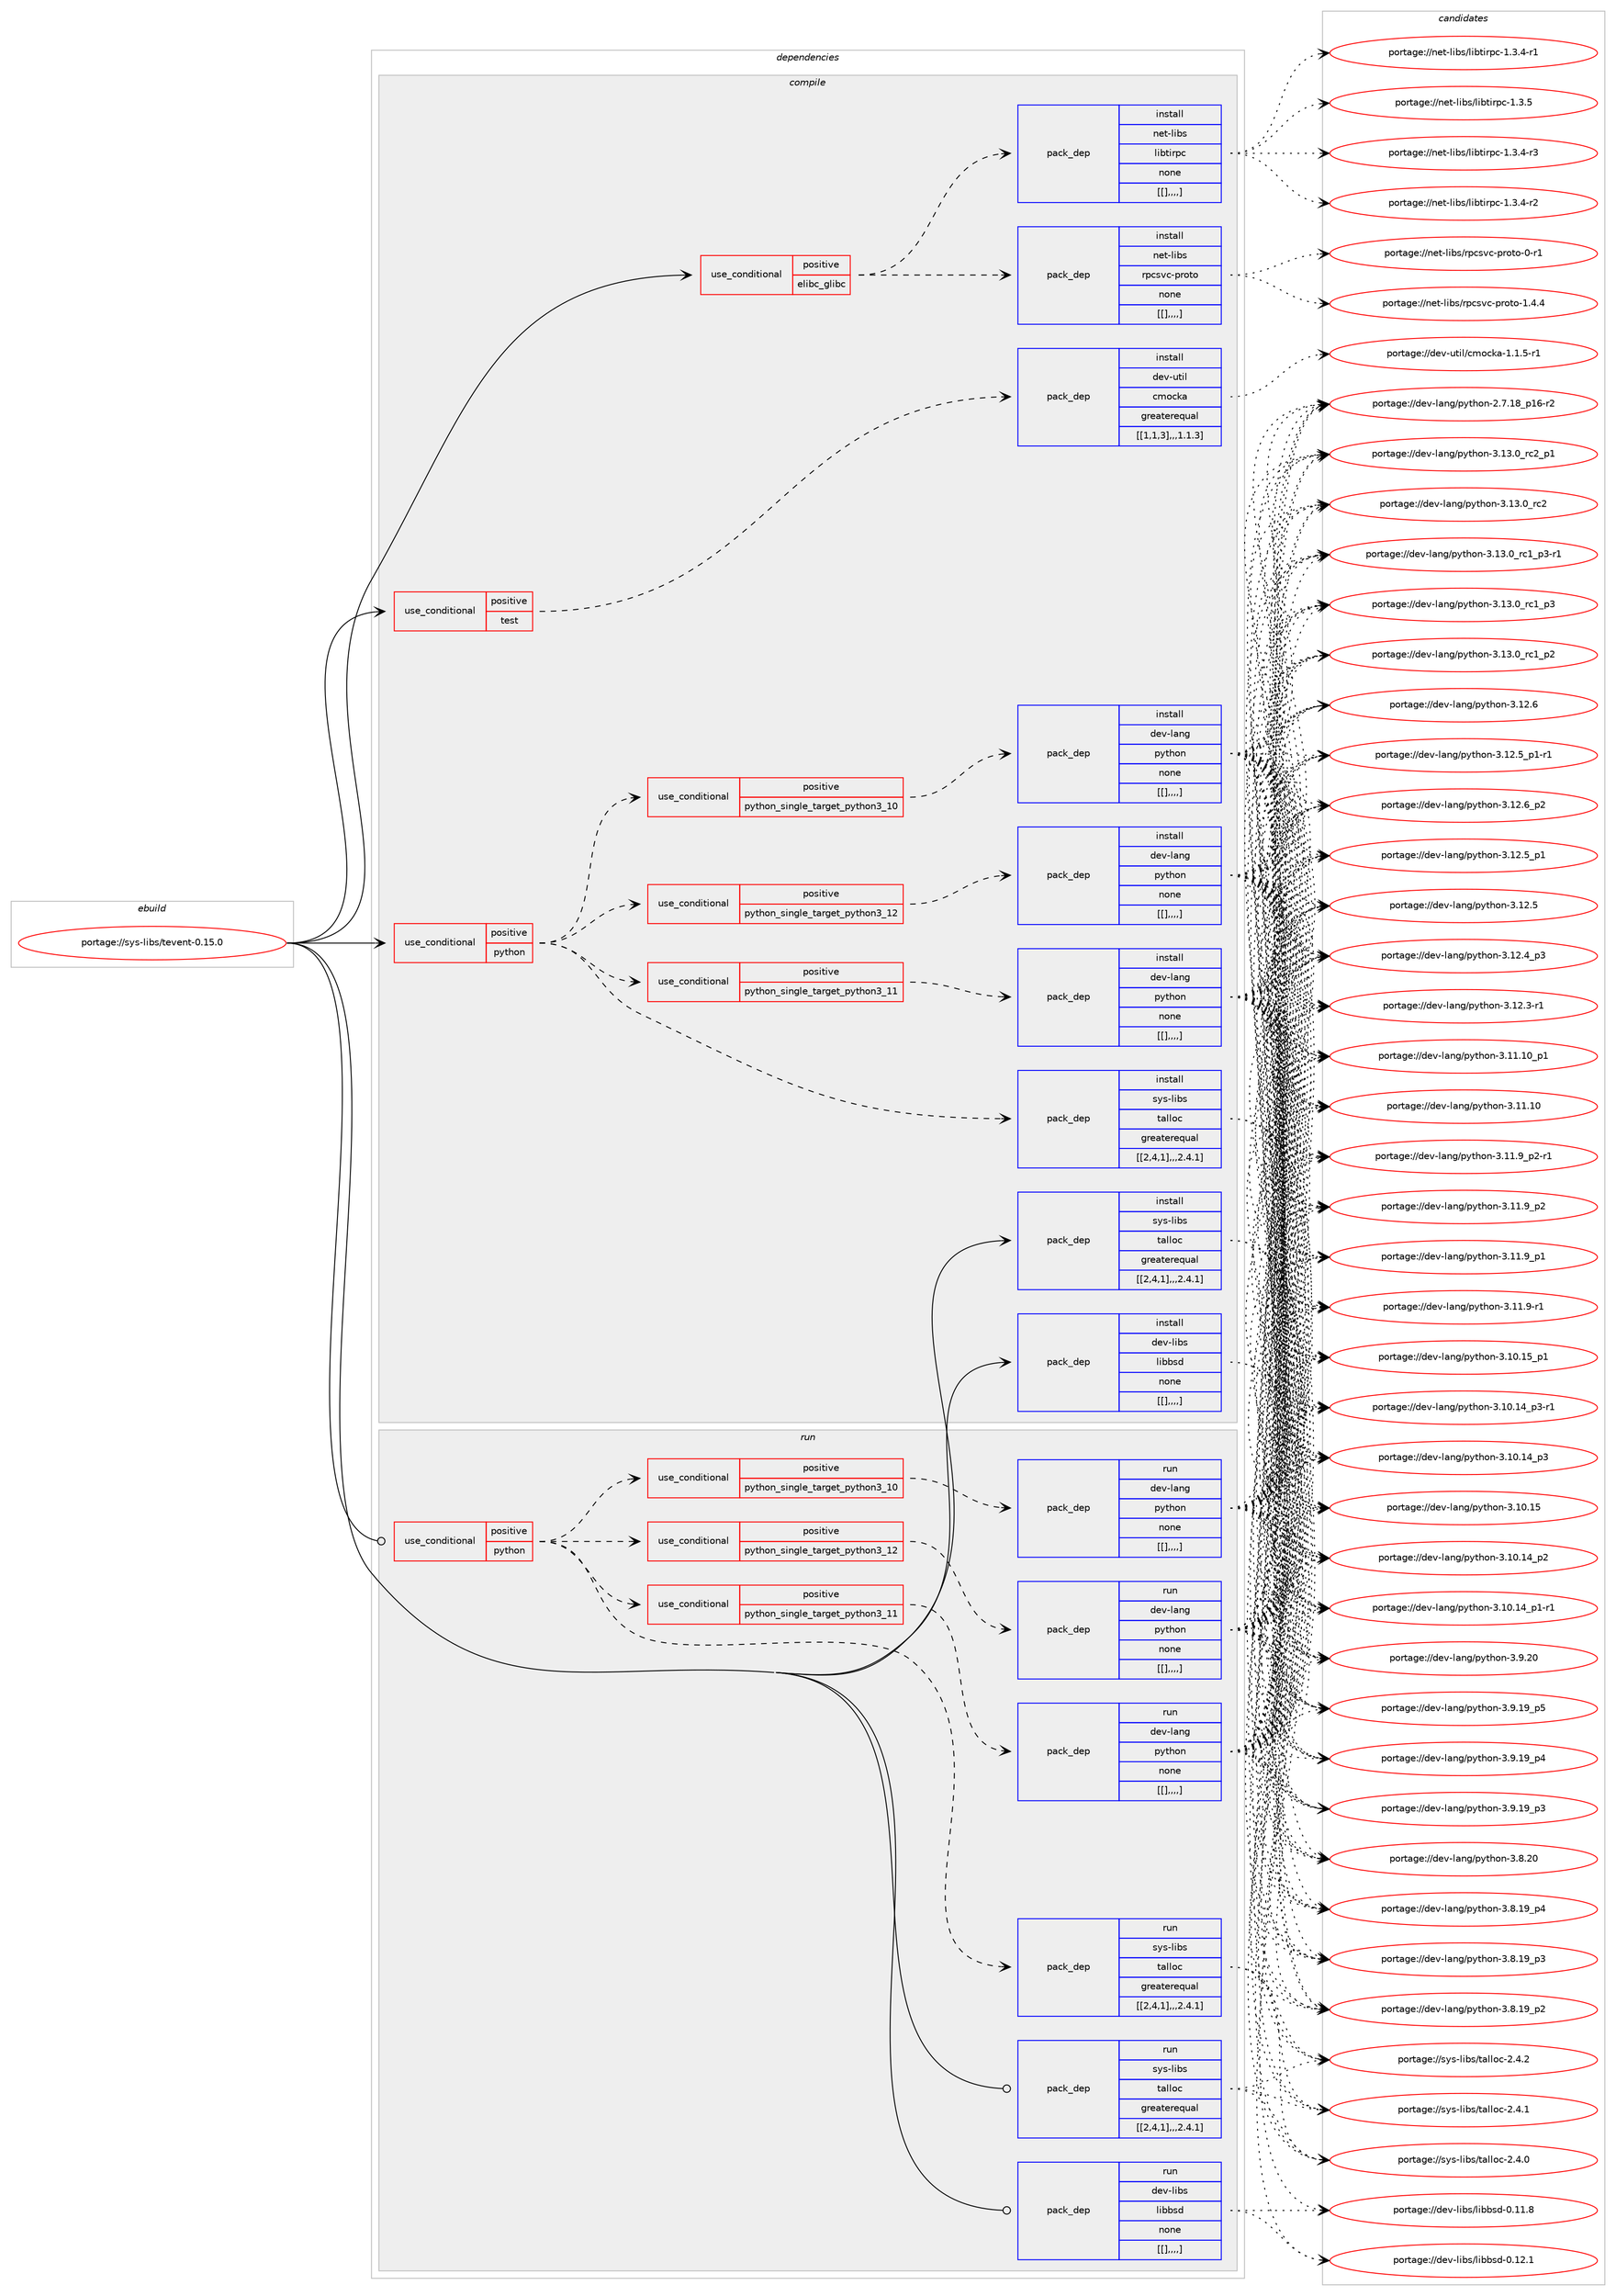 digraph prolog {

# *************
# Graph options
# *************

newrank=true;
concentrate=true;
compound=true;
graph [rankdir=LR,fontname=Helvetica,fontsize=10,ranksep=1.5];#, ranksep=2.5, nodesep=0.2];
edge  [arrowhead=vee];
node  [fontname=Helvetica,fontsize=10];

# **********
# The ebuild
# **********

subgraph cluster_leftcol {
color=gray;
label=<<i>ebuild</i>>;
id [label="portage://sys-libs/tevent-0.15.0", color=red, width=4, href="../sys-libs/tevent-0.15.0.svg"];
}

# ****************
# The dependencies
# ****************

subgraph cluster_midcol {
color=gray;
label=<<i>dependencies</i>>;
subgraph cluster_compile {
fillcolor="#eeeeee";
style=filled;
label=<<i>compile</i>>;
subgraph cond10587 {
dependency28442 [label=<<TABLE BORDER="0" CELLBORDER="1" CELLSPACING="0" CELLPADDING="4"><TR><TD ROWSPAN="3" CELLPADDING="10">use_conditional</TD></TR><TR><TD>positive</TD></TR><TR><TD>elibc_glibc</TD></TR></TABLE>>, shape=none, color=red];
subgraph pack17777 {
dependency28443 [label=<<TABLE BORDER="0" CELLBORDER="1" CELLSPACING="0" CELLPADDING="4" WIDTH="220"><TR><TD ROWSPAN="6" CELLPADDING="30">pack_dep</TD></TR><TR><TD WIDTH="110">install</TD></TR><TR><TD>net-libs</TD></TR><TR><TD>libtirpc</TD></TR><TR><TD>none</TD></TR><TR><TD>[[],,,,]</TD></TR></TABLE>>, shape=none, color=blue];
}
dependency28442:e -> dependency28443:w [weight=20,style="dashed",arrowhead="vee"];
subgraph pack17778 {
dependency28444 [label=<<TABLE BORDER="0" CELLBORDER="1" CELLSPACING="0" CELLPADDING="4" WIDTH="220"><TR><TD ROWSPAN="6" CELLPADDING="30">pack_dep</TD></TR><TR><TD WIDTH="110">install</TD></TR><TR><TD>net-libs</TD></TR><TR><TD>rpcsvc-proto</TD></TR><TR><TD>none</TD></TR><TR><TD>[[],,,,]</TD></TR></TABLE>>, shape=none, color=blue];
}
dependency28442:e -> dependency28444:w [weight=20,style="dashed",arrowhead="vee"];
}
id:e -> dependency28442:w [weight=20,style="solid",arrowhead="vee"];
subgraph cond10588 {
dependency28445 [label=<<TABLE BORDER="0" CELLBORDER="1" CELLSPACING="0" CELLPADDING="4"><TR><TD ROWSPAN="3" CELLPADDING="10">use_conditional</TD></TR><TR><TD>positive</TD></TR><TR><TD>python</TD></TR></TABLE>>, shape=none, color=red];
subgraph cond10589 {
dependency28446 [label=<<TABLE BORDER="0" CELLBORDER="1" CELLSPACING="0" CELLPADDING="4"><TR><TD ROWSPAN="3" CELLPADDING="10">use_conditional</TD></TR><TR><TD>positive</TD></TR><TR><TD>python_single_target_python3_10</TD></TR></TABLE>>, shape=none, color=red];
subgraph pack17779 {
dependency28447 [label=<<TABLE BORDER="0" CELLBORDER="1" CELLSPACING="0" CELLPADDING="4" WIDTH="220"><TR><TD ROWSPAN="6" CELLPADDING="30">pack_dep</TD></TR><TR><TD WIDTH="110">install</TD></TR><TR><TD>dev-lang</TD></TR><TR><TD>python</TD></TR><TR><TD>none</TD></TR><TR><TD>[[],,,,]</TD></TR></TABLE>>, shape=none, color=blue];
}
dependency28446:e -> dependency28447:w [weight=20,style="dashed",arrowhead="vee"];
}
dependency28445:e -> dependency28446:w [weight=20,style="dashed",arrowhead="vee"];
subgraph cond10590 {
dependency28448 [label=<<TABLE BORDER="0" CELLBORDER="1" CELLSPACING="0" CELLPADDING="4"><TR><TD ROWSPAN="3" CELLPADDING="10">use_conditional</TD></TR><TR><TD>positive</TD></TR><TR><TD>python_single_target_python3_11</TD></TR></TABLE>>, shape=none, color=red];
subgraph pack17780 {
dependency28449 [label=<<TABLE BORDER="0" CELLBORDER="1" CELLSPACING="0" CELLPADDING="4" WIDTH="220"><TR><TD ROWSPAN="6" CELLPADDING="30">pack_dep</TD></TR><TR><TD WIDTH="110">install</TD></TR><TR><TD>dev-lang</TD></TR><TR><TD>python</TD></TR><TR><TD>none</TD></TR><TR><TD>[[],,,,]</TD></TR></TABLE>>, shape=none, color=blue];
}
dependency28448:e -> dependency28449:w [weight=20,style="dashed",arrowhead="vee"];
}
dependency28445:e -> dependency28448:w [weight=20,style="dashed",arrowhead="vee"];
subgraph cond10591 {
dependency28450 [label=<<TABLE BORDER="0" CELLBORDER="1" CELLSPACING="0" CELLPADDING="4"><TR><TD ROWSPAN="3" CELLPADDING="10">use_conditional</TD></TR><TR><TD>positive</TD></TR><TR><TD>python_single_target_python3_12</TD></TR></TABLE>>, shape=none, color=red];
subgraph pack17781 {
dependency28451 [label=<<TABLE BORDER="0" CELLBORDER="1" CELLSPACING="0" CELLPADDING="4" WIDTH="220"><TR><TD ROWSPAN="6" CELLPADDING="30">pack_dep</TD></TR><TR><TD WIDTH="110">install</TD></TR><TR><TD>dev-lang</TD></TR><TR><TD>python</TD></TR><TR><TD>none</TD></TR><TR><TD>[[],,,,]</TD></TR></TABLE>>, shape=none, color=blue];
}
dependency28450:e -> dependency28451:w [weight=20,style="dashed",arrowhead="vee"];
}
dependency28445:e -> dependency28450:w [weight=20,style="dashed",arrowhead="vee"];
subgraph pack17782 {
dependency28452 [label=<<TABLE BORDER="0" CELLBORDER="1" CELLSPACING="0" CELLPADDING="4" WIDTH="220"><TR><TD ROWSPAN="6" CELLPADDING="30">pack_dep</TD></TR><TR><TD WIDTH="110">install</TD></TR><TR><TD>sys-libs</TD></TR><TR><TD>talloc</TD></TR><TR><TD>greaterequal</TD></TR><TR><TD>[[2,4,1],,,2.4.1]</TD></TR></TABLE>>, shape=none, color=blue];
}
dependency28445:e -> dependency28452:w [weight=20,style="dashed",arrowhead="vee"];
}
id:e -> dependency28445:w [weight=20,style="solid",arrowhead="vee"];
subgraph cond10592 {
dependency28453 [label=<<TABLE BORDER="0" CELLBORDER="1" CELLSPACING="0" CELLPADDING="4"><TR><TD ROWSPAN="3" CELLPADDING="10">use_conditional</TD></TR><TR><TD>positive</TD></TR><TR><TD>test</TD></TR></TABLE>>, shape=none, color=red];
subgraph pack17783 {
dependency28454 [label=<<TABLE BORDER="0" CELLBORDER="1" CELLSPACING="0" CELLPADDING="4" WIDTH="220"><TR><TD ROWSPAN="6" CELLPADDING="30">pack_dep</TD></TR><TR><TD WIDTH="110">install</TD></TR><TR><TD>dev-util</TD></TR><TR><TD>cmocka</TD></TR><TR><TD>greaterequal</TD></TR><TR><TD>[[1,1,3],,,1.1.3]</TD></TR></TABLE>>, shape=none, color=blue];
}
dependency28453:e -> dependency28454:w [weight=20,style="dashed",arrowhead="vee"];
}
id:e -> dependency28453:w [weight=20,style="solid",arrowhead="vee"];
subgraph pack17784 {
dependency28455 [label=<<TABLE BORDER="0" CELLBORDER="1" CELLSPACING="0" CELLPADDING="4" WIDTH="220"><TR><TD ROWSPAN="6" CELLPADDING="30">pack_dep</TD></TR><TR><TD WIDTH="110">install</TD></TR><TR><TD>dev-libs</TD></TR><TR><TD>libbsd</TD></TR><TR><TD>none</TD></TR><TR><TD>[[],,,,]</TD></TR></TABLE>>, shape=none, color=blue];
}
id:e -> dependency28455:w [weight=20,style="solid",arrowhead="vee"];
subgraph pack17785 {
dependency28456 [label=<<TABLE BORDER="0" CELLBORDER="1" CELLSPACING="0" CELLPADDING="4" WIDTH="220"><TR><TD ROWSPAN="6" CELLPADDING="30">pack_dep</TD></TR><TR><TD WIDTH="110">install</TD></TR><TR><TD>sys-libs</TD></TR><TR><TD>talloc</TD></TR><TR><TD>greaterequal</TD></TR><TR><TD>[[2,4,1],,,2.4.1]</TD></TR></TABLE>>, shape=none, color=blue];
}
id:e -> dependency28456:w [weight=20,style="solid",arrowhead="vee"];
}
subgraph cluster_compileandrun {
fillcolor="#eeeeee";
style=filled;
label=<<i>compile and run</i>>;
}
subgraph cluster_run {
fillcolor="#eeeeee";
style=filled;
label=<<i>run</i>>;
subgraph cond10593 {
dependency28457 [label=<<TABLE BORDER="0" CELLBORDER="1" CELLSPACING="0" CELLPADDING="4"><TR><TD ROWSPAN="3" CELLPADDING="10">use_conditional</TD></TR><TR><TD>positive</TD></TR><TR><TD>python</TD></TR></TABLE>>, shape=none, color=red];
subgraph cond10594 {
dependency28458 [label=<<TABLE BORDER="0" CELLBORDER="1" CELLSPACING="0" CELLPADDING="4"><TR><TD ROWSPAN="3" CELLPADDING="10">use_conditional</TD></TR><TR><TD>positive</TD></TR><TR><TD>python_single_target_python3_10</TD></TR></TABLE>>, shape=none, color=red];
subgraph pack17786 {
dependency28459 [label=<<TABLE BORDER="0" CELLBORDER="1" CELLSPACING="0" CELLPADDING="4" WIDTH="220"><TR><TD ROWSPAN="6" CELLPADDING="30">pack_dep</TD></TR><TR><TD WIDTH="110">run</TD></TR><TR><TD>dev-lang</TD></TR><TR><TD>python</TD></TR><TR><TD>none</TD></TR><TR><TD>[[],,,,]</TD></TR></TABLE>>, shape=none, color=blue];
}
dependency28458:e -> dependency28459:w [weight=20,style="dashed",arrowhead="vee"];
}
dependency28457:e -> dependency28458:w [weight=20,style="dashed",arrowhead="vee"];
subgraph cond10595 {
dependency28460 [label=<<TABLE BORDER="0" CELLBORDER="1" CELLSPACING="0" CELLPADDING="4"><TR><TD ROWSPAN="3" CELLPADDING="10">use_conditional</TD></TR><TR><TD>positive</TD></TR><TR><TD>python_single_target_python3_11</TD></TR></TABLE>>, shape=none, color=red];
subgraph pack17787 {
dependency28461 [label=<<TABLE BORDER="0" CELLBORDER="1" CELLSPACING="0" CELLPADDING="4" WIDTH="220"><TR><TD ROWSPAN="6" CELLPADDING="30">pack_dep</TD></TR><TR><TD WIDTH="110">run</TD></TR><TR><TD>dev-lang</TD></TR><TR><TD>python</TD></TR><TR><TD>none</TD></TR><TR><TD>[[],,,,]</TD></TR></TABLE>>, shape=none, color=blue];
}
dependency28460:e -> dependency28461:w [weight=20,style="dashed",arrowhead="vee"];
}
dependency28457:e -> dependency28460:w [weight=20,style="dashed",arrowhead="vee"];
subgraph cond10596 {
dependency28462 [label=<<TABLE BORDER="0" CELLBORDER="1" CELLSPACING="0" CELLPADDING="4"><TR><TD ROWSPAN="3" CELLPADDING="10">use_conditional</TD></TR><TR><TD>positive</TD></TR><TR><TD>python_single_target_python3_12</TD></TR></TABLE>>, shape=none, color=red];
subgraph pack17788 {
dependency28463 [label=<<TABLE BORDER="0" CELLBORDER="1" CELLSPACING="0" CELLPADDING="4" WIDTH="220"><TR><TD ROWSPAN="6" CELLPADDING="30">pack_dep</TD></TR><TR><TD WIDTH="110">run</TD></TR><TR><TD>dev-lang</TD></TR><TR><TD>python</TD></TR><TR><TD>none</TD></TR><TR><TD>[[],,,,]</TD></TR></TABLE>>, shape=none, color=blue];
}
dependency28462:e -> dependency28463:w [weight=20,style="dashed",arrowhead="vee"];
}
dependency28457:e -> dependency28462:w [weight=20,style="dashed",arrowhead="vee"];
subgraph pack17789 {
dependency28464 [label=<<TABLE BORDER="0" CELLBORDER="1" CELLSPACING="0" CELLPADDING="4" WIDTH="220"><TR><TD ROWSPAN="6" CELLPADDING="30">pack_dep</TD></TR><TR><TD WIDTH="110">run</TD></TR><TR><TD>sys-libs</TD></TR><TR><TD>talloc</TD></TR><TR><TD>greaterequal</TD></TR><TR><TD>[[2,4,1],,,2.4.1]</TD></TR></TABLE>>, shape=none, color=blue];
}
dependency28457:e -> dependency28464:w [weight=20,style="dashed",arrowhead="vee"];
}
id:e -> dependency28457:w [weight=20,style="solid",arrowhead="odot"];
subgraph pack17790 {
dependency28465 [label=<<TABLE BORDER="0" CELLBORDER="1" CELLSPACING="0" CELLPADDING="4" WIDTH="220"><TR><TD ROWSPAN="6" CELLPADDING="30">pack_dep</TD></TR><TR><TD WIDTH="110">run</TD></TR><TR><TD>dev-libs</TD></TR><TR><TD>libbsd</TD></TR><TR><TD>none</TD></TR><TR><TD>[[],,,,]</TD></TR></TABLE>>, shape=none, color=blue];
}
id:e -> dependency28465:w [weight=20,style="solid",arrowhead="odot"];
subgraph pack17791 {
dependency28466 [label=<<TABLE BORDER="0" CELLBORDER="1" CELLSPACING="0" CELLPADDING="4" WIDTH="220"><TR><TD ROWSPAN="6" CELLPADDING="30">pack_dep</TD></TR><TR><TD WIDTH="110">run</TD></TR><TR><TD>sys-libs</TD></TR><TR><TD>talloc</TD></TR><TR><TD>greaterequal</TD></TR><TR><TD>[[2,4,1],,,2.4.1]</TD></TR></TABLE>>, shape=none, color=blue];
}
id:e -> dependency28466:w [weight=20,style="solid",arrowhead="odot"];
}
}

# **************
# The candidates
# **************

subgraph cluster_choices {
rank=same;
color=gray;
label=<<i>candidates</i>>;

subgraph choice17777 {
color=black;
nodesep=1;
choice1101011164510810598115471081059811610511411299454946514653 [label="portage://net-libs/libtirpc-1.3.5", color=red, width=4,href="../net-libs/libtirpc-1.3.5.svg"];
choice11010111645108105981154710810598116105114112994549465146524511451 [label="portage://net-libs/libtirpc-1.3.4-r3", color=red, width=4,href="../net-libs/libtirpc-1.3.4-r3.svg"];
choice11010111645108105981154710810598116105114112994549465146524511450 [label="portage://net-libs/libtirpc-1.3.4-r2", color=red, width=4,href="../net-libs/libtirpc-1.3.4-r2.svg"];
choice11010111645108105981154710810598116105114112994549465146524511449 [label="portage://net-libs/libtirpc-1.3.4-r1", color=red, width=4,href="../net-libs/libtirpc-1.3.4-r1.svg"];
dependency28443:e -> choice1101011164510810598115471081059811610511411299454946514653:w [style=dotted,weight="100"];
dependency28443:e -> choice11010111645108105981154710810598116105114112994549465146524511451:w [style=dotted,weight="100"];
dependency28443:e -> choice11010111645108105981154710810598116105114112994549465146524511450:w [style=dotted,weight="100"];
dependency28443:e -> choice11010111645108105981154710810598116105114112994549465146524511449:w [style=dotted,weight="100"];
}
subgraph choice17778 {
color=black;
nodesep=1;
choice110101116451081059811547114112991151189945112114111116111454946524652 [label="portage://net-libs/rpcsvc-proto-1.4.4", color=red, width=4,href="../net-libs/rpcsvc-proto-1.4.4.svg"];
choice11010111645108105981154711411299115118994511211411111611145484511449 [label="portage://net-libs/rpcsvc-proto-0-r1", color=red, width=4,href="../net-libs/rpcsvc-proto-0-r1.svg"];
dependency28444:e -> choice110101116451081059811547114112991151189945112114111116111454946524652:w [style=dotted,weight="100"];
dependency28444:e -> choice11010111645108105981154711411299115118994511211411111611145484511449:w [style=dotted,weight="100"];
}
subgraph choice17779 {
color=black;
nodesep=1;
choice100101118451089711010347112121116104111110455146495146489511499509511249 [label="portage://dev-lang/python-3.13.0_rc2_p1", color=red, width=4,href="../dev-lang/python-3.13.0_rc2_p1.svg"];
choice10010111845108971101034711212111610411111045514649514648951149950 [label="portage://dev-lang/python-3.13.0_rc2", color=red, width=4,href="../dev-lang/python-3.13.0_rc2.svg"];
choice1001011184510897110103471121211161041111104551464951464895114994995112514511449 [label="portage://dev-lang/python-3.13.0_rc1_p3-r1", color=red, width=4,href="../dev-lang/python-3.13.0_rc1_p3-r1.svg"];
choice100101118451089711010347112121116104111110455146495146489511499499511251 [label="portage://dev-lang/python-3.13.0_rc1_p3", color=red, width=4,href="../dev-lang/python-3.13.0_rc1_p3.svg"];
choice100101118451089711010347112121116104111110455146495146489511499499511250 [label="portage://dev-lang/python-3.13.0_rc1_p2", color=red, width=4,href="../dev-lang/python-3.13.0_rc1_p2.svg"];
choice100101118451089711010347112121116104111110455146495046549511250 [label="portage://dev-lang/python-3.12.6_p2", color=red, width=4,href="../dev-lang/python-3.12.6_p2.svg"];
choice10010111845108971101034711212111610411111045514649504654 [label="portage://dev-lang/python-3.12.6", color=red, width=4,href="../dev-lang/python-3.12.6.svg"];
choice1001011184510897110103471121211161041111104551464950465395112494511449 [label="portage://dev-lang/python-3.12.5_p1-r1", color=red, width=4,href="../dev-lang/python-3.12.5_p1-r1.svg"];
choice100101118451089711010347112121116104111110455146495046539511249 [label="portage://dev-lang/python-3.12.5_p1", color=red, width=4,href="../dev-lang/python-3.12.5_p1.svg"];
choice10010111845108971101034711212111610411111045514649504653 [label="portage://dev-lang/python-3.12.5", color=red, width=4,href="../dev-lang/python-3.12.5.svg"];
choice100101118451089711010347112121116104111110455146495046529511251 [label="portage://dev-lang/python-3.12.4_p3", color=red, width=4,href="../dev-lang/python-3.12.4_p3.svg"];
choice100101118451089711010347112121116104111110455146495046514511449 [label="portage://dev-lang/python-3.12.3-r1", color=red, width=4,href="../dev-lang/python-3.12.3-r1.svg"];
choice10010111845108971101034711212111610411111045514649494649489511249 [label="portage://dev-lang/python-3.11.10_p1", color=red, width=4,href="../dev-lang/python-3.11.10_p1.svg"];
choice1001011184510897110103471121211161041111104551464949464948 [label="portage://dev-lang/python-3.11.10", color=red, width=4,href="../dev-lang/python-3.11.10.svg"];
choice1001011184510897110103471121211161041111104551464949465795112504511449 [label="portage://dev-lang/python-3.11.9_p2-r1", color=red, width=4,href="../dev-lang/python-3.11.9_p2-r1.svg"];
choice100101118451089711010347112121116104111110455146494946579511250 [label="portage://dev-lang/python-3.11.9_p2", color=red, width=4,href="../dev-lang/python-3.11.9_p2.svg"];
choice100101118451089711010347112121116104111110455146494946579511249 [label="portage://dev-lang/python-3.11.9_p1", color=red, width=4,href="../dev-lang/python-3.11.9_p1.svg"];
choice100101118451089711010347112121116104111110455146494946574511449 [label="portage://dev-lang/python-3.11.9-r1", color=red, width=4,href="../dev-lang/python-3.11.9-r1.svg"];
choice10010111845108971101034711212111610411111045514649484649539511249 [label="portage://dev-lang/python-3.10.15_p1", color=red, width=4,href="../dev-lang/python-3.10.15_p1.svg"];
choice1001011184510897110103471121211161041111104551464948464953 [label="portage://dev-lang/python-3.10.15", color=red, width=4,href="../dev-lang/python-3.10.15.svg"];
choice100101118451089711010347112121116104111110455146494846495295112514511449 [label="portage://dev-lang/python-3.10.14_p3-r1", color=red, width=4,href="../dev-lang/python-3.10.14_p3-r1.svg"];
choice10010111845108971101034711212111610411111045514649484649529511251 [label="portage://dev-lang/python-3.10.14_p3", color=red, width=4,href="../dev-lang/python-3.10.14_p3.svg"];
choice10010111845108971101034711212111610411111045514649484649529511250 [label="portage://dev-lang/python-3.10.14_p2", color=red, width=4,href="../dev-lang/python-3.10.14_p2.svg"];
choice100101118451089711010347112121116104111110455146494846495295112494511449 [label="portage://dev-lang/python-3.10.14_p1-r1", color=red, width=4,href="../dev-lang/python-3.10.14_p1-r1.svg"];
choice10010111845108971101034711212111610411111045514657465048 [label="portage://dev-lang/python-3.9.20", color=red, width=4,href="../dev-lang/python-3.9.20.svg"];
choice100101118451089711010347112121116104111110455146574649579511253 [label="portage://dev-lang/python-3.9.19_p5", color=red, width=4,href="../dev-lang/python-3.9.19_p5.svg"];
choice100101118451089711010347112121116104111110455146574649579511252 [label="portage://dev-lang/python-3.9.19_p4", color=red, width=4,href="../dev-lang/python-3.9.19_p4.svg"];
choice100101118451089711010347112121116104111110455146574649579511251 [label="portage://dev-lang/python-3.9.19_p3", color=red, width=4,href="../dev-lang/python-3.9.19_p3.svg"];
choice10010111845108971101034711212111610411111045514656465048 [label="portage://dev-lang/python-3.8.20", color=red, width=4,href="../dev-lang/python-3.8.20.svg"];
choice100101118451089711010347112121116104111110455146564649579511252 [label="portage://dev-lang/python-3.8.19_p4", color=red, width=4,href="../dev-lang/python-3.8.19_p4.svg"];
choice100101118451089711010347112121116104111110455146564649579511251 [label="portage://dev-lang/python-3.8.19_p3", color=red, width=4,href="../dev-lang/python-3.8.19_p3.svg"];
choice100101118451089711010347112121116104111110455146564649579511250 [label="portage://dev-lang/python-3.8.19_p2", color=red, width=4,href="../dev-lang/python-3.8.19_p2.svg"];
choice100101118451089711010347112121116104111110455046554649569511249544511450 [label="portage://dev-lang/python-2.7.18_p16-r2", color=red, width=4,href="../dev-lang/python-2.7.18_p16-r2.svg"];
dependency28447:e -> choice100101118451089711010347112121116104111110455146495146489511499509511249:w [style=dotted,weight="100"];
dependency28447:e -> choice10010111845108971101034711212111610411111045514649514648951149950:w [style=dotted,weight="100"];
dependency28447:e -> choice1001011184510897110103471121211161041111104551464951464895114994995112514511449:w [style=dotted,weight="100"];
dependency28447:e -> choice100101118451089711010347112121116104111110455146495146489511499499511251:w [style=dotted,weight="100"];
dependency28447:e -> choice100101118451089711010347112121116104111110455146495146489511499499511250:w [style=dotted,weight="100"];
dependency28447:e -> choice100101118451089711010347112121116104111110455146495046549511250:w [style=dotted,weight="100"];
dependency28447:e -> choice10010111845108971101034711212111610411111045514649504654:w [style=dotted,weight="100"];
dependency28447:e -> choice1001011184510897110103471121211161041111104551464950465395112494511449:w [style=dotted,weight="100"];
dependency28447:e -> choice100101118451089711010347112121116104111110455146495046539511249:w [style=dotted,weight="100"];
dependency28447:e -> choice10010111845108971101034711212111610411111045514649504653:w [style=dotted,weight="100"];
dependency28447:e -> choice100101118451089711010347112121116104111110455146495046529511251:w [style=dotted,weight="100"];
dependency28447:e -> choice100101118451089711010347112121116104111110455146495046514511449:w [style=dotted,weight="100"];
dependency28447:e -> choice10010111845108971101034711212111610411111045514649494649489511249:w [style=dotted,weight="100"];
dependency28447:e -> choice1001011184510897110103471121211161041111104551464949464948:w [style=dotted,weight="100"];
dependency28447:e -> choice1001011184510897110103471121211161041111104551464949465795112504511449:w [style=dotted,weight="100"];
dependency28447:e -> choice100101118451089711010347112121116104111110455146494946579511250:w [style=dotted,weight="100"];
dependency28447:e -> choice100101118451089711010347112121116104111110455146494946579511249:w [style=dotted,weight="100"];
dependency28447:e -> choice100101118451089711010347112121116104111110455146494946574511449:w [style=dotted,weight="100"];
dependency28447:e -> choice10010111845108971101034711212111610411111045514649484649539511249:w [style=dotted,weight="100"];
dependency28447:e -> choice1001011184510897110103471121211161041111104551464948464953:w [style=dotted,weight="100"];
dependency28447:e -> choice100101118451089711010347112121116104111110455146494846495295112514511449:w [style=dotted,weight="100"];
dependency28447:e -> choice10010111845108971101034711212111610411111045514649484649529511251:w [style=dotted,weight="100"];
dependency28447:e -> choice10010111845108971101034711212111610411111045514649484649529511250:w [style=dotted,weight="100"];
dependency28447:e -> choice100101118451089711010347112121116104111110455146494846495295112494511449:w [style=dotted,weight="100"];
dependency28447:e -> choice10010111845108971101034711212111610411111045514657465048:w [style=dotted,weight="100"];
dependency28447:e -> choice100101118451089711010347112121116104111110455146574649579511253:w [style=dotted,weight="100"];
dependency28447:e -> choice100101118451089711010347112121116104111110455146574649579511252:w [style=dotted,weight="100"];
dependency28447:e -> choice100101118451089711010347112121116104111110455146574649579511251:w [style=dotted,weight="100"];
dependency28447:e -> choice10010111845108971101034711212111610411111045514656465048:w [style=dotted,weight="100"];
dependency28447:e -> choice100101118451089711010347112121116104111110455146564649579511252:w [style=dotted,weight="100"];
dependency28447:e -> choice100101118451089711010347112121116104111110455146564649579511251:w [style=dotted,weight="100"];
dependency28447:e -> choice100101118451089711010347112121116104111110455146564649579511250:w [style=dotted,weight="100"];
dependency28447:e -> choice100101118451089711010347112121116104111110455046554649569511249544511450:w [style=dotted,weight="100"];
}
subgraph choice17780 {
color=black;
nodesep=1;
choice100101118451089711010347112121116104111110455146495146489511499509511249 [label="portage://dev-lang/python-3.13.0_rc2_p1", color=red, width=4,href="../dev-lang/python-3.13.0_rc2_p1.svg"];
choice10010111845108971101034711212111610411111045514649514648951149950 [label="portage://dev-lang/python-3.13.0_rc2", color=red, width=4,href="../dev-lang/python-3.13.0_rc2.svg"];
choice1001011184510897110103471121211161041111104551464951464895114994995112514511449 [label="portage://dev-lang/python-3.13.0_rc1_p3-r1", color=red, width=4,href="../dev-lang/python-3.13.0_rc1_p3-r1.svg"];
choice100101118451089711010347112121116104111110455146495146489511499499511251 [label="portage://dev-lang/python-3.13.0_rc1_p3", color=red, width=4,href="../dev-lang/python-3.13.0_rc1_p3.svg"];
choice100101118451089711010347112121116104111110455146495146489511499499511250 [label="portage://dev-lang/python-3.13.0_rc1_p2", color=red, width=4,href="../dev-lang/python-3.13.0_rc1_p2.svg"];
choice100101118451089711010347112121116104111110455146495046549511250 [label="portage://dev-lang/python-3.12.6_p2", color=red, width=4,href="../dev-lang/python-3.12.6_p2.svg"];
choice10010111845108971101034711212111610411111045514649504654 [label="portage://dev-lang/python-3.12.6", color=red, width=4,href="../dev-lang/python-3.12.6.svg"];
choice1001011184510897110103471121211161041111104551464950465395112494511449 [label="portage://dev-lang/python-3.12.5_p1-r1", color=red, width=4,href="../dev-lang/python-3.12.5_p1-r1.svg"];
choice100101118451089711010347112121116104111110455146495046539511249 [label="portage://dev-lang/python-3.12.5_p1", color=red, width=4,href="../dev-lang/python-3.12.5_p1.svg"];
choice10010111845108971101034711212111610411111045514649504653 [label="portage://dev-lang/python-3.12.5", color=red, width=4,href="../dev-lang/python-3.12.5.svg"];
choice100101118451089711010347112121116104111110455146495046529511251 [label="portage://dev-lang/python-3.12.4_p3", color=red, width=4,href="../dev-lang/python-3.12.4_p3.svg"];
choice100101118451089711010347112121116104111110455146495046514511449 [label="portage://dev-lang/python-3.12.3-r1", color=red, width=4,href="../dev-lang/python-3.12.3-r1.svg"];
choice10010111845108971101034711212111610411111045514649494649489511249 [label="portage://dev-lang/python-3.11.10_p1", color=red, width=4,href="../dev-lang/python-3.11.10_p1.svg"];
choice1001011184510897110103471121211161041111104551464949464948 [label="portage://dev-lang/python-3.11.10", color=red, width=4,href="../dev-lang/python-3.11.10.svg"];
choice1001011184510897110103471121211161041111104551464949465795112504511449 [label="portage://dev-lang/python-3.11.9_p2-r1", color=red, width=4,href="../dev-lang/python-3.11.9_p2-r1.svg"];
choice100101118451089711010347112121116104111110455146494946579511250 [label="portage://dev-lang/python-3.11.9_p2", color=red, width=4,href="../dev-lang/python-3.11.9_p2.svg"];
choice100101118451089711010347112121116104111110455146494946579511249 [label="portage://dev-lang/python-3.11.9_p1", color=red, width=4,href="../dev-lang/python-3.11.9_p1.svg"];
choice100101118451089711010347112121116104111110455146494946574511449 [label="portage://dev-lang/python-3.11.9-r1", color=red, width=4,href="../dev-lang/python-3.11.9-r1.svg"];
choice10010111845108971101034711212111610411111045514649484649539511249 [label="portage://dev-lang/python-3.10.15_p1", color=red, width=4,href="../dev-lang/python-3.10.15_p1.svg"];
choice1001011184510897110103471121211161041111104551464948464953 [label="portage://dev-lang/python-3.10.15", color=red, width=4,href="../dev-lang/python-3.10.15.svg"];
choice100101118451089711010347112121116104111110455146494846495295112514511449 [label="portage://dev-lang/python-3.10.14_p3-r1", color=red, width=4,href="../dev-lang/python-3.10.14_p3-r1.svg"];
choice10010111845108971101034711212111610411111045514649484649529511251 [label="portage://dev-lang/python-3.10.14_p3", color=red, width=4,href="../dev-lang/python-3.10.14_p3.svg"];
choice10010111845108971101034711212111610411111045514649484649529511250 [label="portage://dev-lang/python-3.10.14_p2", color=red, width=4,href="../dev-lang/python-3.10.14_p2.svg"];
choice100101118451089711010347112121116104111110455146494846495295112494511449 [label="portage://dev-lang/python-3.10.14_p1-r1", color=red, width=4,href="../dev-lang/python-3.10.14_p1-r1.svg"];
choice10010111845108971101034711212111610411111045514657465048 [label="portage://dev-lang/python-3.9.20", color=red, width=4,href="../dev-lang/python-3.9.20.svg"];
choice100101118451089711010347112121116104111110455146574649579511253 [label="portage://dev-lang/python-3.9.19_p5", color=red, width=4,href="../dev-lang/python-3.9.19_p5.svg"];
choice100101118451089711010347112121116104111110455146574649579511252 [label="portage://dev-lang/python-3.9.19_p4", color=red, width=4,href="../dev-lang/python-3.9.19_p4.svg"];
choice100101118451089711010347112121116104111110455146574649579511251 [label="portage://dev-lang/python-3.9.19_p3", color=red, width=4,href="../dev-lang/python-3.9.19_p3.svg"];
choice10010111845108971101034711212111610411111045514656465048 [label="portage://dev-lang/python-3.8.20", color=red, width=4,href="../dev-lang/python-3.8.20.svg"];
choice100101118451089711010347112121116104111110455146564649579511252 [label="portage://dev-lang/python-3.8.19_p4", color=red, width=4,href="../dev-lang/python-3.8.19_p4.svg"];
choice100101118451089711010347112121116104111110455146564649579511251 [label="portage://dev-lang/python-3.8.19_p3", color=red, width=4,href="../dev-lang/python-3.8.19_p3.svg"];
choice100101118451089711010347112121116104111110455146564649579511250 [label="portage://dev-lang/python-3.8.19_p2", color=red, width=4,href="../dev-lang/python-3.8.19_p2.svg"];
choice100101118451089711010347112121116104111110455046554649569511249544511450 [label="portage://dev-lang/python-2.7.18_p16-r2", color=red, width=4,href="../dev-lang/python-2.7.18_p16-r2.svg"];
dependency28449:e -> choice100101118451089711010347112121116104111110455146495146489511499509511249:w [style=dotted,weight="100"];
dependency28449:e -> choice10010111845108971101034711212111610411111045514649514648951149950:w [style=dotted,weight="100"];
dependency28449:e -> choice1001011184510897110103471121211161041111104551464951464895114994995112514511449:w [style=dotted,weight="100"];
dependency28449:e -> choice100101118451089711010347112121116104111110455146495146489511499499511251:w [style=dotted,weight="100"];
dependency28449:e -> choice100101118451089711010347112121116104111110455146495146489511499499511250:w [style=dotted,weight="100"];
dependency28449:e -> choice100101118451089711010347112121116104111110455146495046549511250:w [style=dotted,weight="100"];
dependency28449:e -> choice10010111845108971101034711212111610411111045514649504654:w [style=dotted,weight="100"];
dependency28449:e -> choice1001011184510897110103471121211161041111104551464950465395112494511449:w [style=dotted,weight="100"];
dependency28449:e -> choice100101118451089711010347112121116104111110455146495046539511249:w [style=dotted,weight="100"];
dependency28449:e -> choice10010111845108971101034711212111610411111045514649504653:w [style=dotted,weight="100"];
dependency28449:e -> choice100101118451089711010347112121116104111110455146495046529511251:w [style=dotted,weight="100"];
dependency28449:e -> choice100101118451089711010347112121116104111110455146495046514511449:w [style=dotted,weight="100"];
dependency28449:e -> choice10010111845108971101034711212111610411111045514649494649489511249:w [style=dotted,weight="100"];
dependency28449:e -> choice1001011184510897110103471121211161041111104551464949464948:w [style=dotted,weight="100"];
dependency28449:e -> choice1001011184510897110103471121211161041111104551464949465795112504511449:w [style=dotted,weight="100"];
dependency28449:e -> choice100101118451089711010347112121116104111110455146494946579511250:w [style=dotted,weight="100"];
dependency28449:e -> choice100101118451089711010347112121116104111110455146494946579511249:w [style=dotted,weight="100"];
dependency28449:e -> choice100101118451089711010347112121116104111110455146494946574511449:w [style=dotted,weight="100"];
dependency28449:e -> choice10010111845108971101034711212111610411111045514649484649539511249:w [style=dotted,weight="100"];
dependency28449:e -> choice1001011184510897110103471121211161041111104551464948464953:w [style=dotted,weight="100"];
dependency28449:e -> choice100101118451089711010347112121116104111110455146494846495295112514511449:w [style=dotted,weight="100"];
dependency28449:e -> choice10010111845108971101034711212111610411111045514649484649529511251:w [style=dotted,weight="100"];
dependency28449:e -> choice10010111845108971101034711212111610411111045514649484649529511250:w [style=dotted,weight="100"];
dependency28449:e -> choice100101118451089711010347112121116104111110455146494846495295112494511449:w [style=dotted,weight="100"];
dependency28449:e -> choice10010111845108971101034711212111610411111045514657465048:w [style=dotted,weight="100"];
dependency28449:e -> choice100101118451089711010347112121116104111110455146574649579511253:w [style=dotted,weight="100"];
dependency28449:e -> choice100101118451089711010347112121116104111110455146574649579511252:w [style=dotted,weight="100"];
dependency28449:e -> choice100101118451089711010347112121116104111110455146574649579511251:w [style=dotted,weight="100"];
dependency28449:e -> choice10010111845108971101034711212111610411111045514656465048:w [style=dotted,weight="100"];
dependency28449:e -> choice100101118451089711010347112121116104111110455146564649579511252:w [style=dotted,weight="100"];
dependency28449:e -> choice100101118451089711010347112121116104111110455146564649579511251:w [style=dotted,weight="100"];
dependency28449:e -> choice100101118451089711010347112121116104111110455146564649579511250:w [style=dotted,weight="100"];
dependency28449:e -> choice100101118451089711010347112121116104111110455046554649569511249544511450:w [style=dotted,weight="100"];
}
subgraph choice17781 {
color=black;
nodesep=1;
choice100101118451089711010347112121116104111110455146495146489511499509511249 [label="portage://dev-lang/python-3.13.0_rc2_p1", color=red, width=4,href="../dev-lang/python-3.13.0_rc2_p1.svg"];
choice10010111845108971101034711212111610411111045514649514648951149950 [label="portage://dev-lang/python-3.13.0_rc2", color=red, width=4,href="../dev-lang/python-3.13.0_rc2.svg"];
choice1001011184510897110103471121211161041111104551464951464895114994995112514511449 [label="portage://dev-lang/python-3.13.0_rc1_p3-r1", color=red, width=4,href="../dev-lang/python-3.13.0_rc1_p3-r1.svg"];
choice100101118451089711010347112121116104111110455146495146489511499499511251 [label="portage://dev-lang/python-3.13.0_rc1_p3", color=red, width=4,href="../dev-lang/python-3.13.0_rc1_p3.svg"];
choice100101118451089711010347112121116104111110455146495146489511499499511250 [label="portage://dev-lang/python-3.13.0_rc1_p2", color=red, width=4,href="../dev-lang/python-3.13.0_rc1_p2.svg"];
choice100101118451089711010347112121116104111110455146495046549511250 [label="portage://dev-lang/python-3.12.6_p2", color=red, width=4,href="../dev-lang/python-3.12.6_p2.svg"];
choice10010111845108971101034711212111610411111045514649504654 [label="portage://dev-lang/python-3.12.6", color=red, width=4,href="../dev-lang/python-3.12.6.svg"];
choice1001011184510897110103471121211161041111104551464950465395112494511449 [label="portage://dev-lang/python-3.12.5_p1-r1", color=red, width=4,href="../dev-lang/python-3.12.5_p1-r1.svg"];
choice100101118451089711010347112121116104111110455146495046539511249 [label="portage://dev-lang/python-3.12.5_p1", color=red, width=4,href="../dev-lang/python-3.12.5_p1.svg"];
choice10010111845108971101034711212111610411111045514649504653 [label="portage://dev-lang/python-3.12.5", color=red, width=4,href="../dev-lang/python-3.12.5.svg"];
choice100101118451089711010347112121116104111110455146495046529511251 [label="portage://dev-lang/python-3.12.4_p3", color=red, width=4,href="../dev-lang/python-3.12.4_p3.svg"];
choice100101118451089711010347112121116104111110455146495046514511449 [label="portage://dev-lang/python-3.12.3-r1", color=red, width=4,href="../dev-lang/python-3.12.3-r1.svg"];
choice10010111845108971101034711212111610411111045514649494649489511249 [label="portage://dev-lang/python-3.11.10_p1", color=red, width=4,href="../dev-lang/python-3.11.10_p1.svg"];
choice1001011184510897110103471121211161041111104551464949464948 [label="portage://dev-lang/python-3.11.10", color=red, width=4,href="../dev-lang/python-3.11.10.svg"];
choice1001011184510897110103471121211161041111104551464949465795112504511449 [label="portage://dev-lang/python-3.11.9_p2-r1", color=red, width=4,href="../dev-lang/python-3.11.9_p2-r1.svg"];
choice100101118451089711010347112121116104111110455146494946579511250 [label="portage://dev-lang/python-3.11.9_p2", color=red, width=4,href="../dev-lang/python-3.11.9_p2.svg"];
choice100101118451089711010347112121116104111110455146494946579511249 [label="portage://dev-lang/python-3.11.9_p1", color=red, width=4,href="../dev-lang/python-3.11.9_p1.svg"];
choice100101118451089711010347112121116104111110455146494946574511449 [label="portage://dev-lang/python-3.11.9-r1", color=red, width=4,href="../dev-lang/python-3.11.9-r1.svg"];
choice10010111845108971101034711212111610411111045514649484649539511249 [label="portage://dev-lang/python-3.10.15_p1", color=red, width=4,href="../dev-lang/python-3.10.15_p1.svg"];
choice1001011184510897110103471121211161041111104551464948464953 [label="portage://dev-lang/python-3.10.15", color=red, width=4,href="../dev-lang/python-3.10.15.svg"];
choice100101118451089711010347112121116104111110455146494846495295112514511449 [label="portage://dev-lang/python-3.10.14_p3-r1", color=red, width=4,href="../dev-lang/python-3.10.14_p3-r1.svg"];
choice10010111845108971101034711212111610411111045514649484649529511251 [label="portage://dev-lang/python-3.10.14_p3", color=red, width=4,href="../dev-lang/python-3.10.14_p3.svg"];
choice10010111845108971101034711212111610411111045514649484649529511250 [label="portage://dev-lang/python-3.10.14_p2", color=red, width=4,href="../dev-lang/python-3.10.14_p2.svg"];
choice100101118451089711010347112121116104111110455146494846495295112494511449 [label="portage://dev-lang/python-3.10.14_p1-r1", color=red, width=4,href="../dev-lang/python-3.10.14_p1-r1.svg"];
choice10010111845108971101034711212111610411111045514657465048 [label="portage://dev-lang/python-3.9.20", color=red, width=4,href="../dev-lang/python-3.9.20.svg"];
choice100101118451089711010347112121116104111110455146574649579511253 [label="portage://dev-lang/python-3.9.19_p5", color=red, width=4,href="../dev-lang/python-3.9.19_p5.svg"];
choice100101118451089711010347112121116104111110455146574649579511252 [label="portage://dev-lang/python-3.9.19_p4", color=red, width=4,href="../dev-lang/python-3.9.19_p4.svg"];
choice100101118451089711010347112121116104111110455146574649579511251 [label="portage://dev-lang/python-3.9.19_p3", color=red, width=4,href="../dev-lang/python-3.9.19_p3.svg"];
choice10010111845108971101034711212111610411111045514656465048 [label="portage://dev-lang/python-3.8.20", color=red, width=4,href="../dev-lang/python-3.8.20.svg"];
choice100101118451089711010347112121116104111110455146564649579511252 [label="portage://dev-lang/python-3.8.19_p4", color=red, width=4,href="../dev-lang/python-3.8.19_p4.svg"];
choice100101118451089711010347112121116104111110455146564649579511251 [label="portage://dev-lang/python-3.8.19_p3", color=red, width=4,href="../dev-lang/python-3.8.19_p3.svg"];
choice100101118451089711010347112121116104111110455146564649579511250 [label="portage://dev-lang/python-3.8.19_p2", color=red, width=4,href="../dev-lang/python-3.8.19_p2.svg"];
choice100101118451089711010347112121116104111110455046554649569511249544511450 [label="portage://dev-lang/python-2.7.18_p16-r2", color=red, width=4,href="../dev-lang/python-2.7.18_p16-r2.svg"];
dependency28451:e -> choice100101118451089711010347112121116104111110455146495146489511499509511249:w [style=dotted,weight="100"];
dependency28451:e -> choice10010111845108971101034711212111610411111045514649514648951149950:w [style=dotted,weight="100"];
dependency28451:e -> choice1001011184510897110103471121211161041111104551464951464895114994995112514511449:w [style=dotted,weight="100"];
dependency28451:e -> choice100101118451089711010347112121116104111110455146495146489511499499511251:w [style=dotted,weight="100"];
dependency28451:e -> choice100101118451089711010347112121116104111110455146495146489511499499511250:w [style=dotted,weight="100"];
dependency28451:e -> choice100101118451089711010347112121116104111110455146495046549511250:w [style=dotted,weight="100"];
dependency28451:e -> choice10010111845108971101034711212111610411111045514649504654:w [style=dotted,weight="100"];
dependency28451:e -> choice1001011184510897110103471121211161041111104551464950465395112494511449:w [style=dotted,weight="100"];
dependency28451:e -> choice100101118451089711010347112121116104111110455146495046539511249:w [style=dotted,weight="100"];
dependency28451:e -> choice10010111845108971101034711212111610411111045514649504653:w [style=dotted,weight="100"];
dependency28451:e -> choice100101118451089711010347112121116104111110455146495046529511251:w [style=dotted,weight="100"];
dependency28451:e -> choice100101118451089711010347112121116104111110455146495046514511449:w [style=dotted,weight="100"];
dependency28451:e -> choice10010111845108971101034711212111610411111045514649494649489511249:w [style=dotted,weight="100"];
dependency28451:e -> choice1001011184510897110103471121211161041111104551464949464948:w [style=dotted,weight="100"];
dependency28451:e -> choice1001011184510897110103471121211161041111104551464949465795112504511449:w [style=dotted,weight="100"];
dependency28451:e -> choice100101118451089711010347112121116104111110455146494946579511250:w [style=dotted,weight="100"];
dependency28451:e -> choice100101118451089711010347112121116104111110455146494946579511249:w [style=dotted,weight="100"];
dependency28451:e -> choice100101118451089711010347112121116104111110455146494946574511449:w [style=dotted,weight="100"];
dependency28451:e -> choice10010111845108971101034711212111610411111045514649484649539511249:w [style=dotted,weight="100"];
dependency28451:e -> choice1001011184510897110103471121211161041111104551464948464953:w [style=dotted,weight="100"];
dependency28451:e -> choice100101118451089711010347112121116104111110455146494846495295112514511449:w [style=dotted,weight="100"];
dependency28451:e -> choice10010111845108971101034711212111610411111045514649484649529511251:w [style=dotted,weight="100"];
dependency28451:e -> choice10010111845108971101034711212111610411111045514649484649529511250:w [style=dotted,weight="100"];
dependency28451:e -> choice100101118451089711010347112121116104111110455146494846495295112494511449:w [style=dotted,weight="100"];
dependency28451:e -> choice10010111845108971101034711212111610411111045514657465048:w [style=dotted,weight="100"];
dependency28451:e -> choice100101118451089711010347112121116104111110455146574649579511253:w [style=dotted,weight="100"];
dependency28451:e -> choice100101118451089711010347112121116104111110455146574649579511252:w [style=dotted,weight="100"];
dependency28451:e -> choice100101118451089711010347112121116104111110455146574649579511251:w [style=dotted,weight="100"];
dependency28451:e -> choice10010111845108971101034711212111610411111045514656465048:w [style=dotted,weight="100"];
dependency28451:e -> choice100101118451089711010347112121116104111110455146564649579511252:w [style=dotted,weight="100"];
dependency28451:e -> choice100101118451089711010347112121116104111110455146564649579511251:w [style=dotted,weight="100"];
dependency28451:e -> choice100101118451089711010347112121116104111110455146564649579511250:w [style=dotted,weight="100"];
dependency28451:e -> choice100101118451089711010347112121116104111110455046554649569511249544511450:w [style=dotted,weight="100"];
}
subgraph choice17782 {
color=black;
nodesep=1;
choice1151211154510810598115471169710810811199455046524650 [label="portage://sys-libs/talloc-2.4.2", color=red, width=4,href="../sys-libs/talloc-2.4.2.svg"];
choice1151211154510810598115471169710810811199455046524649 [label="portage://sys-libs/talloc-2.4.1", color=red, width=4,href="../sys-libs/talloc-2.4.1.svg"];
choice1151211154510810598115471169710810811199455046524648 [label="portage://sys-libs/talloc-2.4.0", color=red, width=4,href="../sys-libs/talloc-2.4.0.svg"];
dependency28452:e -> choice1151211154510810598115471169710810811199455046524650:w [style=dotted,weight="100"];
dependency28452:e -> choice1151211154510810598115471169710810811199455046524649:w [style=dotted,weight="100"];
dependency28452:e -> choice1151211154510810598115471169710810811199455046524648:w [style=dotted,weight="100"];
}
subgraph choice17783 {
color=black;
nodesep=1;
choice10010111845117116105108479910911199107974549464946534511449 [label="portage://dev-util/cmocka-1.1.5-r1", color=red, width=4,href="../dev-util/cmocka-1.1.5-r1.svg"];
dependency28454:e -> choice10010111845117116105108479910911199107974549464946534511449:w [style=dotted,weight="100"];
}
subgraph choice17784 {
color=black;
nodesep=1;
choice100101118451081059811547108105989811510045484649504649 [label="portage://dev-libs/libbsd-0.12.1", color=red, width=4,href="../dev-libs/libbsd-0.12.1.svg"];
choice100101118451081059811547108105989811510045484649494656 [label="portage://dev-libs/libbsd-0.11.8", color=red, width=4,href="../dev-libs/libbsd-0.11.8.svg"];
dependency28455:e -> choice100101118451081059811547108105989811510045484649504649:w [style=dotted,weight="100"];
dependency28455:e -> choice100101118451081059811547108105989811510045484649494656:w [style=dotted,weight="100"];
}
subgraph choice17785 {
color=black;
nodesep=1;
choice1151211154510810598115471169710810811199455046524650 [label="portage://sys-libs/talloc-2.4.2", color=red, width=4,href="../sys-libs/talloc-2.4.2.svg"];
choice1151211154510810598115471169710810811199455046524649 [label="portage://sys-libs/talloc-2.4.1", color=red, width=4,href="../sys-libs/talloc-2.4.1.svg"];
choice1151211154510810598115471169710810811199455046524648 [label="portage://sys-libs/talloc-2.4.0", color=red, width=4,href="../sys-libs/talloc-2.4.0.svg"];
dependency28456:e -> choice1151211154510810598115471169710810811199455046524650:w [style=dotted,weight="100"];
dependency28456:e -> choice1151211154510810598115471169710810811199455046524649:w [style=dotted,weight="100"];
dependency28456:e -> choice1151211154510810598115471169710810811199455046524648:w [style=dotted,weight="100"];
}
subgraph choice17786 {
color=black;
nodesep=1;
choice100101118451089711010347112121116104111110455146495146489511499509511249 [label="portage://dev-lang/python-3.13.0_rc2_p1", color=red, width=4,href="../dev-lang/python-3.13.0_rc2_p1.svg"];
choice10010111845108971101034711212111610411111045514649514648951149950 [label="portage://dev-lang/python-3.13.0_rc2", color=red, width=4,href="../dev-lang/python-3.13.0_rc2.svg"];
choice1001011184510897110103471121211161041111104551464951464895114994995112514511449 [label="portage://dev-lang/python-3.13.0_rc1_p3-r1", color=red, width=4,href="../dev-lang/python-3.13.0_rc1_p3-r1.svg"];
choice100101118451089711010347112121116104111110455146495146489511499499511251 [label="portage://dev-lang/python-3.13.0_rc1_p3", color=red, width=4,href="../dev-lang/python-3.13.0_rc1_p3.svg"];
choice100101118451089711010347112121116104111110455146495146489511499499511250 [label="portage://dev-lang/python-3.13.0_rc1_p2", color=red, width=4,href="../dev-lang/python-3.13.0_rc1_p2.svg"];
choice100101118451089711010347112121116104111110455146495046549511250 [label="portage://dev-lang/python-3.12.6_p2", color=red, width=4,href="../dev-lang/python-3.12.6_p2.svg"];
choice10010111845108971101034711212111610411111045514649504654 [label="portage://dev-lang/python-3.12.6", color=red, width=4,href="../dev-lang/python-3.12.6.svg"];
choice1001011184510897110103471121211161041111104551464950465395112494511449 [label="portage://dev-lang/python-3.12.5_p1-r1", color=red, width=4,href="../dev-lang/python-3.12.5_p1-r1.svg"];
choice100101118451089711010347112121116104111110455146495046539511249 [label="portage://dev-lang/python-3.12.5_p1", color=red, width=4,href="../dev-lang/python-3.12.5_p1.svg"];
choice10010111845108971101034711212111610411111045514649504653 [label="portage://dev-lang/python-3.12.5", color=red, width=4,href="../dev-lang/python-3.12.5.svg"];
choice100101118451089711010347112121116104111110455146495046529511251 [label="portage://dev-lang/python-3.12.4_p3", color=red, width=4,href="../dev-lang/python-3.12.4_p3.svg"];
choice100101118451089711010347112121116104111110455146495046514511449 [label="portage://dev-lang/python-3.12.3-r1", color=red, width=4,href="../dev-lang/python-3.12.3-r1.svg"];
choice10010111845108971101034711212111610411111045514649494649489511249 [label="portage://dev-lang/python-3.11.10_p1", color=red, width=4,href="../dev-lang/python-3.11.10_p1.svg"];
choice1001011184510897110103471121211161041111104551464949464948 [label="portage://dev-lang/python-3.11.10", color=red, width=4,href="../dev-lang/python-3.11.10.svg"];
choice1001011184510897110103471121211161041111104551464949465795112504511449 [label="portage://dev-lang/python-3.11.9_p2-r1", color=red, width=4,href="../dev-lang/python-3.11.9_p2-r1.svg"];
choice100101118451089711010347112121116104111110455146494946579511250 [label="portage://dev-lang/python-3.11.9_p2", color=red, width=4,href="../dev-lang/python-3.11.9_p2.svg"];
choice100101118451089711010347112121116104111110455146494946579511249 [label="portage://dev-lang/python-3.11.9_p1", color=red, width=4,href="../dev-lang/python-3.11.9_p1.svg"];
choice100101118451089711010347112121116104111110455146494946574511449 [label="portage://dev-lang/python-3.11.9-r1", color=red, width=4,href="../dev-lang/python-3.11.9-r1.svg"];
choice10010111845108971101034711212111610411111045514649484649539511249 [label="portage://dev-lang/python-3.10.15_p1", color=red, width=4,href="../dev-lang/python-3.10.15_p1.svg"];
choice1001011184510897110103471121211161041111104551464948464953 [label="portage://dev-lang/python-3.10.15", color=red, width=4,href="../dev-lang/python-3.10.15.svg"];
choice100101118451089711010347112121116104111110455146494846495295112514511449 [label="portage://dev-lang/python-3.10.14_p3-r1", color=red, width=4,href="../dev-lang/python-3.10.14_p3-r1.svg"];
choice10010111845108971101034711212111610411111045514649484649529511251 [label="portage://dev-lang/python-3.10.14_p3", color=red, width=4,href="../dev-lang/python-3.10.14_p3.svg"];
choice10010111845108971101034711212111610411111045514649484649529511250 [label="portage://dev-lang/python-3.10.14_p2", color=red, width=4,href="../dev-lang/python-3.10.14_p2.svg"];
choice100101118451089711010347112121116104111110455146494846495295112494511449 [label="portage://dev-lang/python-3.10.14_p1-r1", color=red, width=4,href="../dev-lang/python-3.10.14_p1-r1.svg"];
choice10010111845108971101034711212111610411111045514657465048 [label="portage://dev-lang/python-3.9.20", color=red, width=4,href="../dev-lang/python-3.9.20.svg"];
choice100101118451089711010347112121116104111110455146574649579511253 [label="portage://dev-lang/python-3.9.19_p5", color=red, width=4,href="../dev-lang/python-3.9.19_p5.svg"];
choice100101118451089711010347112121116104111110455146574649579511252 [label="portage://dev-lang/python-3.9.19_p4", color=red, width=4,href="../dev-lang/python-3.9.19_p4.svg"];
choice100101118451089711010347112121116104111110455146574649579511251 [label="portage://dev-lang/python-3.9.19_p3", color=red, width=4,href="../dev-lang/python-3.9.19_p3.svg"];
choice10010111845108971101034711212111610411111045514656465048 [label="portage://dev-lang/python-3.8.20", color=red, width=4,href="../dev-lang/python-3.8.20.svg"];
choice100101118451089711010347112121116104111110455146564649579511252 [label="portage://dev-lang/python-3.8.19_p4", color=red, width=4,href="../dev-lang/python-3.8.19_p4.svg"];
choice100101118451089711010347112121116104111110455146564649579511251 [label="portage://dev-lang/python-3.8.19_p3", color=red, width=4,href="../dev-lang/python-3.8.19_p3.svg"];
choice100101118451089711010347112121116104111110455146564649579511250 [label="portage://dev-lang/python-3.8.19_p2", color=red, width=4,href="../dev-lang/python-3.8.19_p2.svg"];
choice100101118451089711010347112121116104111110455046554649569511249544511450 [label="portage://dev-lang/python-2.7.18_p16-r2", color=red, width=4,href="../dev-lang/python-2.7.18_p16-r2.svg"];
dependency28459:e -> choice100101118451089711010347112121116104111110455146495146489511499509511249:w [style=dotted,weight="100"];
dependency28459:e -> choice10010111845108971101034711212111610411111045514649514648951149950:w [style=dotted,weight="100"];
dependency28459:e -> choice1001011184510897110103471121211161041111104551464951464895114994995112514511449:w [style=dotted,weight="100"];
dependency28459:e -> choice100101118451089711010347112121116104111110455146495146489511499499511251:w [style=dotted,weight="100"];
dependency28459:e -> choice100101118451089711010347112121116104111110455146495146489511499499511250:w [style=dotted,weight="100"];
dependency28459:e -> choice100101118451089711010347112121116104111110455146495046549511250:w [style=dotted,weight="100"];
dependency28459:e -> choice10010111845108971101034711212111610411111045514649504654:w [style=dotted,weight="100"];
dependency28459:e -> choice1001011184510897110103471121211161041111104551464950465395112494511449:w [style=dotted,weight="100"];
dependency28459:e -> choice100101118451089711010347112121116104111110455146495046539511249:w [style=dotted,weight="100"];
dependency28459:e -> choice10010111845108971101034711212111610411111045514649504653:w [style=dotted,weight="100"];
dependency28459:e -> choice100101118451089711010347112121116104111110455146495046529511251:w [style=dotted,weight="100"];
dependency28459:e -> choice100101118451089711010347112121116104111110455146495046514511449:w [style=dotted,weight="100"];
dependency28459:e -> choice10010111845108971101034711212111610411111045514649494649489511249:w [style=dotted,weight="100"];
dependency28459:e -> choice1001011184510897110103471121211161041111104551464949464948:w [style=dotted,weight="100"];
dependency28459:e -> choice1001011184510897110103471121211161041111104551464949465795112504511449:w [style=dotted,weight="100"];
dependency28459:e -> choice100101118451089711010347112121116104111110455146494946579511250:w [style=dotted,weight="100"];
dependency28459:e -> choice100101118451089711010347112121116104111110455146494946579511249:w [style=dotted,weight="100"];
dependency28459:e -> choice100101118451089711010347112121116104111110455146494946574511449:w [style=dotted,weight="100"];
dependency28459:e -> choice10010111845108971101034711212111610411111045514649484649539511249:w [style=dotted,weight="100"];
dependency28459:e -> choice1001011184510897110103471121211161041111104551464948464953:w [style=dotted,weight="100"];
dependency28459:e -> choice100101118451089711010347112121116104111110455146494846495295112514511449:w [style=dotted,weight="100"];
dependency28459:e -> choice10010111845108971101034711212111610411111045514649484649529511251:w [style=dotted,weight="100"];
dependency28459:e -> choice10010111845108971101034711212111610411111045514649484649529511250:w [style=dotted,weight="100"];
dependency28459:e -> choice100101118451089711010347112121116104111110455146494846495295112494511449:w [style=dotted,weight="100"];
dependency28459:e -> choice10010111845108971101034711212111610411111045514657465048:w [style=dotted,weight="100"];
dependency28459:e -> choice100101118451089711010347112121116104111110455146574649579511253:w [style=dotted,weight="100"];
dependency28459:e -> choice100101118451089711010347112121116104111110455146574649579511252:w [style=dotted,weight="100"];
dependency28459:e -> choice100101118451089711010347112121116104111110455146574649579511251:w [style=dotted,weight="100"];
dependency28459:e -> choice10010111845108971101034711212111610411111045514656465048:w [style=dotted,weight="100"];
dependency28459:e -> choice100101118451089711010347112121116104111110455146564649579511252:w [style=dotted,weight="100"];
dependency28459:e -> choice100101118451089711010347112121116104111110455146564649579511251:w [style=dotted,weight="100"];
dependency28459:e -> choice100101118451089711010347112121116104111110455146564649579511250:w [style=dotted,weight="100"];
dependency28459:e -> choice100101118451089711010347112121116104111110455046554649569511249544511450:w [style=dotted,weight="100"];
}
subgraph choice17787 {
color=black;
nodesep=1;
choice100101118451089711010347112121116104111110455146495146489511499509511249 [label="portage://dev-lang/python-3.13.0_rc2_p1", color=red, width=4,href="../dev-lang/python-3.13.0_rc2_p1.svg"];
choice10010111845108971101034711212111610411111045514649514648951149950 [label="portage://dev-lang/python-3.13.0_rc2", color=red, width=4,href="../dev-lang/python-3.13.0_rc2.svg"];
choice1001011184510897110103471121211161041111104551464951464895114994995112514511449 [label="portage://dev-lang/python-3.13.0_rc1_p3-r1", color=red, width=4,href="../dev-lang/python-3.13.0_rc1_p3-r1.svg"];
choice100101118451089711010347112121116104111110455146495146489511499499511251 [label="portage://dev-lang/python-3.13.0_rc1_p3", color=red, width=4,href="../dev-lang/python-3.13.0_rc1_p3.svg"];
choice100101118451089711010347112121116104111110455146495146489511499499511250 [label="portage://dev-lang/python-3.13.0_rc1_p2", color=red, width=4,href="../dev-lang/python-3.13.0_rc1_p2.svg"];
choice100101118451089711010347112121116104111110455146495046549511250 [label="portage://dev-lang/python-3.12.6_p2", color=red, width=4,href="../dev-lang/python-3.12.6_p2.svg"];
choice10010111845108971101034711212111610411111045514649504654 [label="portage://dev-lang/python-3.12.6", color=red, width=4,href="../dev-lang/python-3.12.6.svg"];
choice1001011184510897110103471121211161041111104551464950465395112494511449 [label="portage://dev-lang/python-3.12.5_p1-r1", color=red, width=4,href="../dev-lang/python-3.12.5_p1-r1.svg"];
choice100101118451089711010347112121116104111110455146495046539511249 [label="portage://dev-lang/python-3.12.5_p1", color=red, width=4,href="../dev-lang/python-3.12.5_p1.svg"];
choice10010111845108971101034711212111610411111045514649504653 [label="portage://dev-lang/python-3.12.5", color=red, width=4,href="../dev-lang/python-3.12.5.svg"];
choice100101118451089711010347112121116104111110455146495046529511251 [label="portage://dev-lang/python-3.12.4_p3", color=red, width=4,href="../dev-lang/python-3.12.4_p3.svg"];
choice100101118451089711010347112121116104111110455146495046514511449 [label="portage://dev-lang/python-3.12.3-r1", color=red, width=4,href="../dev-lang/python-3.12.3-r1.svg"];
choice10010111845108971101034711212111610411111045514649494649489511249 [label="portage://dev-lang/python-3.11.10_p1", color=red, width=4,href="../dev-lang/python-3.11.10_p1.svg"];
choice1001011184510897110103471121211161041111104551464949464948 [label="portage://dev-lang/python-3.11.10", color=red, width=4,href="../dev-lang/python-3.11.10.svg"];
choice1001011184510897110103471121211161041111104551464949465795112504511449 [label="portage://dev-lang/python-3.11.9_p2-r1", color=red, width=4,href="../dev-lang/python-3.11.9_p2-r1.svg"];
choice100101118451089711010347112121116104111110455146494946579511250 [label="portage://dev-lang/python-3.11.9_p2", color=red, width=4,href="../dev-lang/python-3.11.9_p2.svg"];
choice100101118451089711010347112121116104111110455146494946579511249 [label="portage://dev-lang/python-3.11.9_p1", color=red, width=4,href="../dev-lang/python-3.11.9_p1.svg"];
choice100101118451089711010347112121116104111110455146494946574511449 [label="portage://dev-lang/python-3.11.9-r1", color=red, width=4,href="../dev-lang/python-3.11.9-r1.svg"];
choice10010111845108971101034711212111610411111045514649484649539511249 [label="portage://dev-lang/python-3.10.15_p1", color=red, width=4,href="../dev-lang/python-3.10.15_p1.svg"];
choice1001011184510897110103471121211161041111104551464948464953 [label="portage://dev-lang/python-3.10.15", color=red, width=4,href="../dev-lang/python-3.10.15.svg"];
choice100101118451089711010347112121116104111110455146494846495295112514511449 [label="portage://dev-lang/python-3.10.14_p3-r1", color=red, width=4,href="../dev-lang/python-3.10.14_p3-r1.svg"];
choice10010111845108971101034711212111610411111045514649484649529511251 [label="portage://dev-lang/python-3.10.14_p3", color=red, width=4,href="../dev-lang/python-3.10.14_p3.svg"];
choice10010111845108971101034711212111610411111045514649484649529511250 [label="portage://dev-lang/python-3.10.14_p2", color=red, width=4,href="../dev-lang/python-3.10.14_p2.svg"];
choice100101118451089711010347112121116104111110455146494846495295112494511449 [label="portage://dev-lang/python-3.10.14_p1-r1", color=red, width=4,href="../dev-lang/python-3.10.14_p1-r1.svg"];
choice10010111845108971101034711212111610411111045514657465048 [label="portage://dev-lang/python-3.9.20", color=red, width=4,href="../dev-lang/python-3.9.20.svg"];
choice100101118451089711010347112121116104111110455146574649579511253 [label="portage://dev-lang/python-3.9.19_p5", color=red, width=4,href="../dev-lang/python-3.9.19_p5.svg"];
choice100101118451089711010347112121116104111110455146574649579511252 [label="portage://dev-lang/python-3.9.19_p4", color=red, width=4,href="../dev-lang/python-3.9.19_p4.svg"];
choice100101118451089711010347112121116104111110455146574649579511251 [label="portage://dev-lang/python-3.9.19_p3", color=red, width=4,href="../dev-lang/python-3.9.19_p3.svg"];
choice10010111845108971101034711212111610411111045514656465048 [label="portage://dev-lang/python-3.8.20", color=red, width=4,href="../dev-lang/python-3.8.20.svg"];
choice100101118451089711010347112121116104111110455146564649579511252 [label="portage://dev-lang/python-3.8.19_p4", color=red, width=4,href="../dev-lang/python-3.8.19_p4.svg"];
choice100101118451089711010347112121116104111110455146564649579511251 [label="portage://dev-lang/python-3.8.19_p3", color=red, width=4,href="../dev-lang/python-3.8.19_p3.svg"];
choice100101118451089711010347112121116104111110455146564649579511250 [label="portage://dev-lang/python-3.8.19_p2", color=red, width=4,href="../dev-lang/python-3.8.19_p2.svg"];
choice100101118451089711010347112121116104111110455046554649569511249544511450 [label="portage://dev-lang/python-2.7.18_p16-r2", color=red, width=4,href="../dev-lang/python-2.7.18_p16-r2.svg"];
dependency28461:e -> choice100101118451089711010347112121116104111110455146495146489511499509511249:w [style=dotted,weight="100"];
dependency28461:e -> choice10010111845108971101034711212111610411111045514649514648951149950:w [style=dotted,weight="100"];
dependency28461:e -> choice1001011184510897110103471121211161041111104551464951464895114994995112514511449:w [style=dotted,weight="100"];
dependency28461:e -> choice100101118451089711010347112121116104111110455146495146489511499499511251:w [style=dotted,weight="100"];
dependency28461:e -> choice100101118451089711010347112121116104111110455146495146489511499499511250:w [style=dotted,weight="100"];
dependency28461:e -> choice100101118451089711010347112121116104111110455146495046549511250:w [style=dotted,weight="100"];
dependency28461:e -> choice10010111845108971101034711212111610411111045514649504654:w [style=dotted,weight="100"];
dependency28461:e -> choice1001011184510897110103471121211161041111104551464950465395112494511449:w [style=dotted,weight="100"];
dependency28461:e -> choice100101118451089711010347112121116104111110455146495046539511249:w [style=dotted,weight="100"];
dependency28461:e -> choice10010111845108971101034711212111610411111045514649504653:w [style=dotted,weight="100"];
dependency28461:e -> choice100101118451089711010347112121116104111110455146495046529511251:w [style=dotted,weight="100"];
dependency28461:e -> choice100101118451089711010347112121116104111110455146495046514511449:w [style=dotted,weight="100"];
dependency28461:e -> choice10010111845108971101034711212111610411111045514649494649489511249:w [style=dotted,weight="100"];
dependency28461:e -> choice1001011184510897110103471121211161041111104551464949464948:w [style=dotted,weight="100"];
dependency28461:e -> choice1001011184510897110103471121211161041111104551464949465795112504511449:w [style=dotted,weight="100"];
dependency28461:e -> choice100101118451089711010347112121116104111110455146494946579511250:w [style=dotted,weight="100"];
dependency28461:e -> choice100101118451089711010347112121116104111110455146494946579511249:w [style=dotted,weight="100"];
dependency28461:e -> choice100101118451089711010347112121116104111110455146494946574511449:w [style=dotted,weight="100"];
dependency28461:e -> choice10010111845108971101034711212111610411111045514649484649539511249:w [style=dotted,weight="100"];
dependency28461:e -> choice1001011184510897110103471121211161041111104551464948464953:w [style=dotted,weight="100"];
dependency28461:e -> choice100101118451089711010347112121116104111110455146494846495295112514511449:w [style=dotted,weight="100"];
dependency28461:e -> choice10010111845108971101034711212111610411111045514649484649529511251:w [style=dotted,weight="100"];
dependency28461:e -> choice10010111845108971101034711212111610411111045514649484649529511250:w [style=dotted,weight="100"];
dependency28461:e -> choice100101118451089711010347112121116104111110455146494846495295112494511449:w [style=dotted,weight="100"];
dependency28461:e -> choice10010111845108971101034711212111610411111045514657465048:w [style=dotted,weight="100"];
dependency28461:e -> choice100101118451089711010347112121116104111110455146574649579511253:w [style=dotted,weight="100"];
dependency28461:e -> choice100101118451089711010347112121116104111110455146574649579511252:w [style=dotted,weight="100"];
dependency28461:e -> choice100101118451089711010347112121116104111110455146574649579511251:w [style=dotted,weight="100"];
dependency28461:e -> choice10010111845108971101034711212111610411111045514656465048:w [style=dotted,weight="100"];
dependency28461:e -> choice100101118451089711010347112121116104111110455146564649579511252:w [style=dotted,weight="100"];
dependency28461:e -> choice100101118451089711010347112121116104111110455146564649579511251:w [style=dotted,weight="100"];
dependency28461:e -> choice100101118451089711010347112121116104111110455146564649579511250:w [style=dotted,weight="100"];
dependency28461:e -> choice100101118451089711010347112121116104111110455046554649569511249544511450:w [style=dotted,weight="100"];
}
subgraph choice17788 {
color=black;
nodesep=1;
choice100101118451089711010347112121116104111110455146495146489511499509511249 [label="portage://dev-lang/python-3.13.0_rc2_p1", color=red, width=4,href="../dev-lang/python-3.13.0_rc2_p1.svg"];
choice10010111845108971101034711212111610411111045514649514648951149950 [label="portage://dev-lang/python-3.13.0_rc2", color=red, width=4,href="../dev-lang/python-3.13.0_rc2.svg"];
choice1001011184510897110103471121211161041111104551464951464895114994995112514511449 [label="portage://dev-lang/python-3.13.0_rc1_p3-r1", color=red, width=4,href="../dev-lang/python-3.13.0_rc1_p3-r1.svg"];
choice100101118451089711010347112121116104111110455146495146489511499499511251 [label="portage://dev-lang/python-3.13.0_rc1_p3", color=red, width=4,href="../dev-lang/python-3.13.0_rc1_p3.svg"];
choice100101118451089711010347112121116104111110455146495146489511499499511250 [label="portage://dev-lang/python-3.13.0_rc1_p2", color=red, width=4,href="../dev-lang/python-3.13.0_rc1_p2.svg"];
choice100101118451089711010347112121116104111110455146495046549511250 [label="portage://dev-lang/python-3.12.6_p2", color=red, width=4,href="../dev-lang/python-3.12.6_p2.svg"];
choice10010111845108971101034711212111610411111045514649504654 [label="portage://dev-lang/python-3.12.6", color=red, width=4,href="../dev-lang/python-3.12.6.svg"];
choice1001011184510897110103471121211161041111104551464950465395112494511449 [label="portage://dev-lang/python-3.12.5_p1-r1", color=red, width=4,href="../dev-lang/python-3.12.5_p1-r1.svg"];
choice100101118451089711010347112121116104111110455146495046539511249 [label="portage://dev-lang/python-3.12.5_p1", color=red, width=4,href="../dev-lang/python-3.12.5_p1.svg"];
choice10010111845108971101034711212111610411111045514649504653 [label="portage://dev-lang/python-3.12.5", color=red, width=4,href="../dev-lang/python-3.12.5.svg"];
choice100101118451089711010347112121116104111110455146495046529511251 [label="portage://dev-lang/python-3.12.4_p3", color=red, width=4,href="../dev-lang/python-3.12.4_p3.svg"];
choice100101118451089711010347112121116104111110455146495046514511449 [label="portage://dev-lang/python-3.12.3-r1", color=red, width=4,href="../dev-lang/python-3.12.3-r1.svg"];
choice10010111845108971101034711212111610411111045514649494649489511249 [label="portage://dev-lang/python-3.11.10_p1", color=red, width=4,href="../dev-lang/python-3.11.10_p1.svg"];
choice1001011184510897110103471121211161041111104551464949464948 [label="portage://dev-lang/python-3.11.10", color=red, width=4,href="../dev-lang/python-3.11.10.svg"];
choice1001011184510897110103471121211161041111104551464949465795112504511449 [label="portage://dev-lang/python-3.11.9_p2-r1", color=red, width=4,href="../dev-lang/python-3.11.9_p2-r1.svg"];
choice100101118451089711010347112121116104111110455146494946579511250 [label="portage://dev-lang/python-3.11.9_p2", color=red, width=4,href="../dev-lang/python-3.11.9_p2.svg"];
choice100101118451089711010347112121116104111110455146494946579511249 [label="portage://dev-lang/python-3.11.9_p1", color=red, width=4,href="../dev-lang/python-3.11.9_p1.svg"];
choice100101118451089711010347112121116104111110455146494946574511449 [label="portage://dev-lang/python-3.11.9-r1", color=red, width=4,href="../dev-lang/python-3.11.9-r1.svg"];
choice10010111845108971101034711212111610411111045514649484649539511249 [label="portage://dev-lang/python-3.10.15_p1", color=red, width=4,href="../dev-lang/python-3.10.15_p1.svg"];
choice1001011184510897110103471121211161041111104551464948464953 [label="portage://dev-lang/python-3.10.15", color=red, width=4,href="../dev-lang/python-3.10.15.svg"];
choice100101118451089711010347112121116104111110455146494846495295112514511449 [label="portage://dev-lang/python-3.10.14_p3-r1", color=red, width=4,href="../dev-lang/python-3.10.14_p3-r1.svg"];
choice10010111845108971101034711212111610411111045514649484649529511251 [label="portage://dev-lang/python-3.10.14_p3", color=red, width=4,href="../dev-lang/python-3.10.14_p3.svg"];
choice10010111845108971101034711212111610411111045514649484649529511250 [label="portage://dev-lang/python-3.10.14_p2", color=red, width=4,href="../dev-lang/python-3.10.14_p2.svg"];
choice100101118451089711010347112121116104111110455146494846495295112494511449 [label="portage://dev-lang/python-3.10.14_p1-r1", color=red, width=4,href="../dev-lang/python-3.10.14_p1-r1.svg"];
choice10010111845108971101034711212111610411111045514657465048 [label="portage://dev-lang/python-3.9.20", color=red, width=4,href="../dev-lang/python-3.9.20.svg"];
choice100101118451089711010347112121116104111110455146574649579511253 [label="portage://dev-lang/python-3.9.19_p5", color=red, width=4,href="../dev-lang/python-3.9.19_p5.svg"];
choice100101118451089711010347112121116104111110455146574649579511252 [label="portage://dev-lang/python-3.9.19_p4", color=red, width=4,href="../dev-lang/python-3.9.19_p4.svg"];
choice100101118451089711010347112121116104111110455146574649579511251 [label="portage://dev-lang/python-3.9.19_p3", color=red, width=4,href="../dev-lang/python-3.9.19_p3.svg"];
choice10010111845108971101034711212111610411111045514656465048 [label="portage://dev-lang/python-3.8.20", color=red, width=4,href="../dev-lang/python-3.8.20.svg"];
choice100101118451089711010347112121116104111110455146564649579511252 [label="portage://dev-lang/python-3.8.19_p4", color=red, width=4,href="../dev-lang/python-3.8.19_p4.svg"];
choice100101118451089711010347112121116104111110455146564649579511251 [label="portage://dev-lang/python-3.8.19_p3", color=red, width=4,href="../dev-lang/python-3.8.19_p3.svg"];
choice100101118451089711010347112121116104111110455146564649579511250 [label="portage://dev-lang/python-3.8.19_p2", color=red, width=4,href="../dev-lang/python-3.8.19_p2.svg"];
choice100101118451089711010347112121116104111110455046554649569511249544511450 [label="portage://dev-lang/python-2.7.18_p16-r2", color=red, width=4,href="../dev-lang/python-2.7.18_p16-r2.svg"];
dependency28463:e -> choice100101118451089711010347112121116104111110455146495146489511499509511249:w [style=dotted,weight="100"];
dependency28463:e -> choice10010111845108971101034711212111610411111045514649514648951149950:w [style=dotted,weight="100"];
dependency28463:e -> choice1001011184510897110103471121211161041111104551464951464895114994995112514511449:w [style=dotted,weight="100"];
dependency28463:e -> choice100101118451089711010347112121116104111110455146495146489511499499511251:w [style=dotted,weight="100"];
dependency28463:e -> choice100101118451089711010347112121116104111110455146495146489511499499511250:w [style=dotted,weight="100"];
dependency28463:e -> choice100101118451089711010347112121116104111110455146495046549511250:w [style=dotted,weight="100"];
dependency28463:e -> choice10010111845108971101034711212111610411111045514649504654:w [style=dotted,weight="100"];
dependency28463:e -> choice1001011184510897110103471121211161041111104551464950465395112494511449:w [style=dotted,weight="100"];
dependency28463:e -> choice100101118451089711010347112121116104111110455146495046539511249:w [style=dotted,weight="100"];
dependency28463:e -> choice10010111845108971101034711212111610411111045514649504653:w [style=dotted,weight="100"];
dependency28463:e -> choice100101118451089711010347112121116104111110455146495046529511251:w [style=dotted,weight="100"];
dependency28463:e -> choice100101118451089711010347112121116104111110455146495046514511449:w [style=dotted,weight="100"];
dependency28463:e -> choice10010111845108971101034711212111610411111045514649494649489511249:w [style=dotted,weight="100"];
dependency28463:e -> choice1001011184510897110103471121211161041111104551464949464948:w [style=dotted,weight="100"];
dependency28463:e -> choice1001011184510897110103471121211161041111104551464949465795112504511449:w [style=dotted,weight="100"];
dependency28463:e -> choice100101118451089711010347112121116104111110455146494946579511250:w [style=dotted,weight="100"];
dependency28463:e -> choice100101118451089711010347112121116104111110455146494946579511249:w [style=dotted,weight="100"];
dependency28463:e -> choice100101118451089711010347112121116104111110455146494946574511449:w [style=dotted,weight="100"];
dependency28463:e -> choice10010111845108971101034711212111610411111045514649484649539511249:w [style=dotted,weight="100"];
dependency28463:e -> choice1001011184510897110103471121211161041111104551464948464953:w [style=dotted,weight="100"];
dependency28463:e -> choice100101118451089711010347112121116104111110455146494846495295112514511449:w [style=dotted,weight="100"];
dependency28463:e -> choice10010111845108971101034711212111610411111045514649484649529511251:w [style=dotted,weight="100"];
dependency28463:e -> choice10010111845108971101034711212111610411111045514649484649529511250:w [style=dotted,weight="100"];
dependency28463:e -> choice100101118451089711010347112121116104111110455146494846495295112494511449:w [style=dotted,weight="100"];
dependency28463:e -> choice10010111845108971101034711212111610411111045514657465048:w [style=dotted,weight="100"];
dependency28463:e -> choice100101118451089711010347112121116104111110455146574649579511253:w [style=dotted,weight="100"];
dependency28463:e -> choice100101118451089711010347112121116104111110455146574649579511252:w [style=dotted,weight="100"];
dependency28463:e -> choice100101118451089711010347112121116104111110455146574649579511251:w [style=dotted,weight="100"];
dependency28463:e -> choice10010111845108971101034711212111610411111045514656465048:w [style=dotted,weight="100"];
dependency28463:e -> choice100101118451089711010347112121116104111110455146564649579511252:w [style=dotted,weight="100"];
dependency28463:e -> choice100101118451089711010347112121116104111110455146564649579511251:w [style=dotted,weight="100"];
dependency28463:e -> choice100101118451089711010347112121116104111110455146564649579511250:w [style=dotted,weight="100"];
dependency28463:e -> choice100101118451089711010347112121116104111110455046554649569511249544511450:w [style=dotted,weight="100"];
}
subgraph choice17789 {
color=black;
nodesep=1;
choice1151211154510810598115471169710810811199455046524650 [label="portage://sys-libs/talloc-2.4.2", color=red, width=4,href="../sys-libs/talloc-2.4.2.svg"];
choice1151211154510810598115471169710810811199455046524649 [label="portage://sys-libs/talloc-2.4.1", color=red, width=4,href="../sys-libs/talloc-2.4.1.svg"];
choice1151211154510810598115471169710810811199455046524648 [label="portage://sys-libs/talloc-2.4.0", color=red, width=4,href="../sys-libs/talloc-2.4.0.svg"];
dependency28464:e -> choice1151211154510810598115471169710810811199455046524650:w [style=dotted,weight="100"];
dependency28464:e -> choice1151211154510810598115471169710810811199455046524649:w [style=dotted,weight="100"];
dependency28464:e -> choice1151211154510810598115471169710810811199455046524648:w [style=dotted,weight="100"];
}
subgraph choice17790 {
color=black;
nodesep=1;
choice100101118451081059811547108105989811510045484649504649 [label="portage://dev-libs/libbsd-0.12.1", color=red, width=4,href="../dev-libs/libbsd-0.12.1.svg"];
choice100101118451081059811547108105989811510045484649494656 [label="portage://dev-libs/libbsd-0.11.8", color=red, width=4,href="../dev-libs/libbsd-0.11.8.svg"];
dependency28465:e -> choice100101118451081059811547108105989811510045484649504649:w [style=dotted,weight="100"];
dependency28465:e -> choice100101118451081059811547108105989811510045484649494656:w [style=dotted,weight="100"];
}
subgraph choice17791 {
color=black;
nodesep=1;
choice1151211154510810598115471169710810811199455046524650 [label="portage://sys-libs/talloc-2.4.2", color=red, width=4,href="../sys-libs/talloc-2.4.2.svg"];
choice1151211154510810598115471169710810811199455046524649 [label="portage://sys-libs/talloc-2.4.1", color=red, width=4,href="../sys-libs/talloc-2.4.1.svg"];
choice1151211154510810598115471169710810811199455046524648 [label="portage://sys-libs/talloc-2.4.0", color=red, width=4,href="../sys-libs/talloc-2.4.0.svg"];
dependency28466:e -> choice1151211154510810598115471169710810811199455046524650:w [style=dotted,weight="100"];
dependency28466:e -> choice1151211154510810598115471169710810811199455046524649:w [style=dotted,weight="100"];
dependency28466:e -> choice1151211154510810598115471169710810811199455046524648:w [style=dotted,weight="100"];
}
}

}
